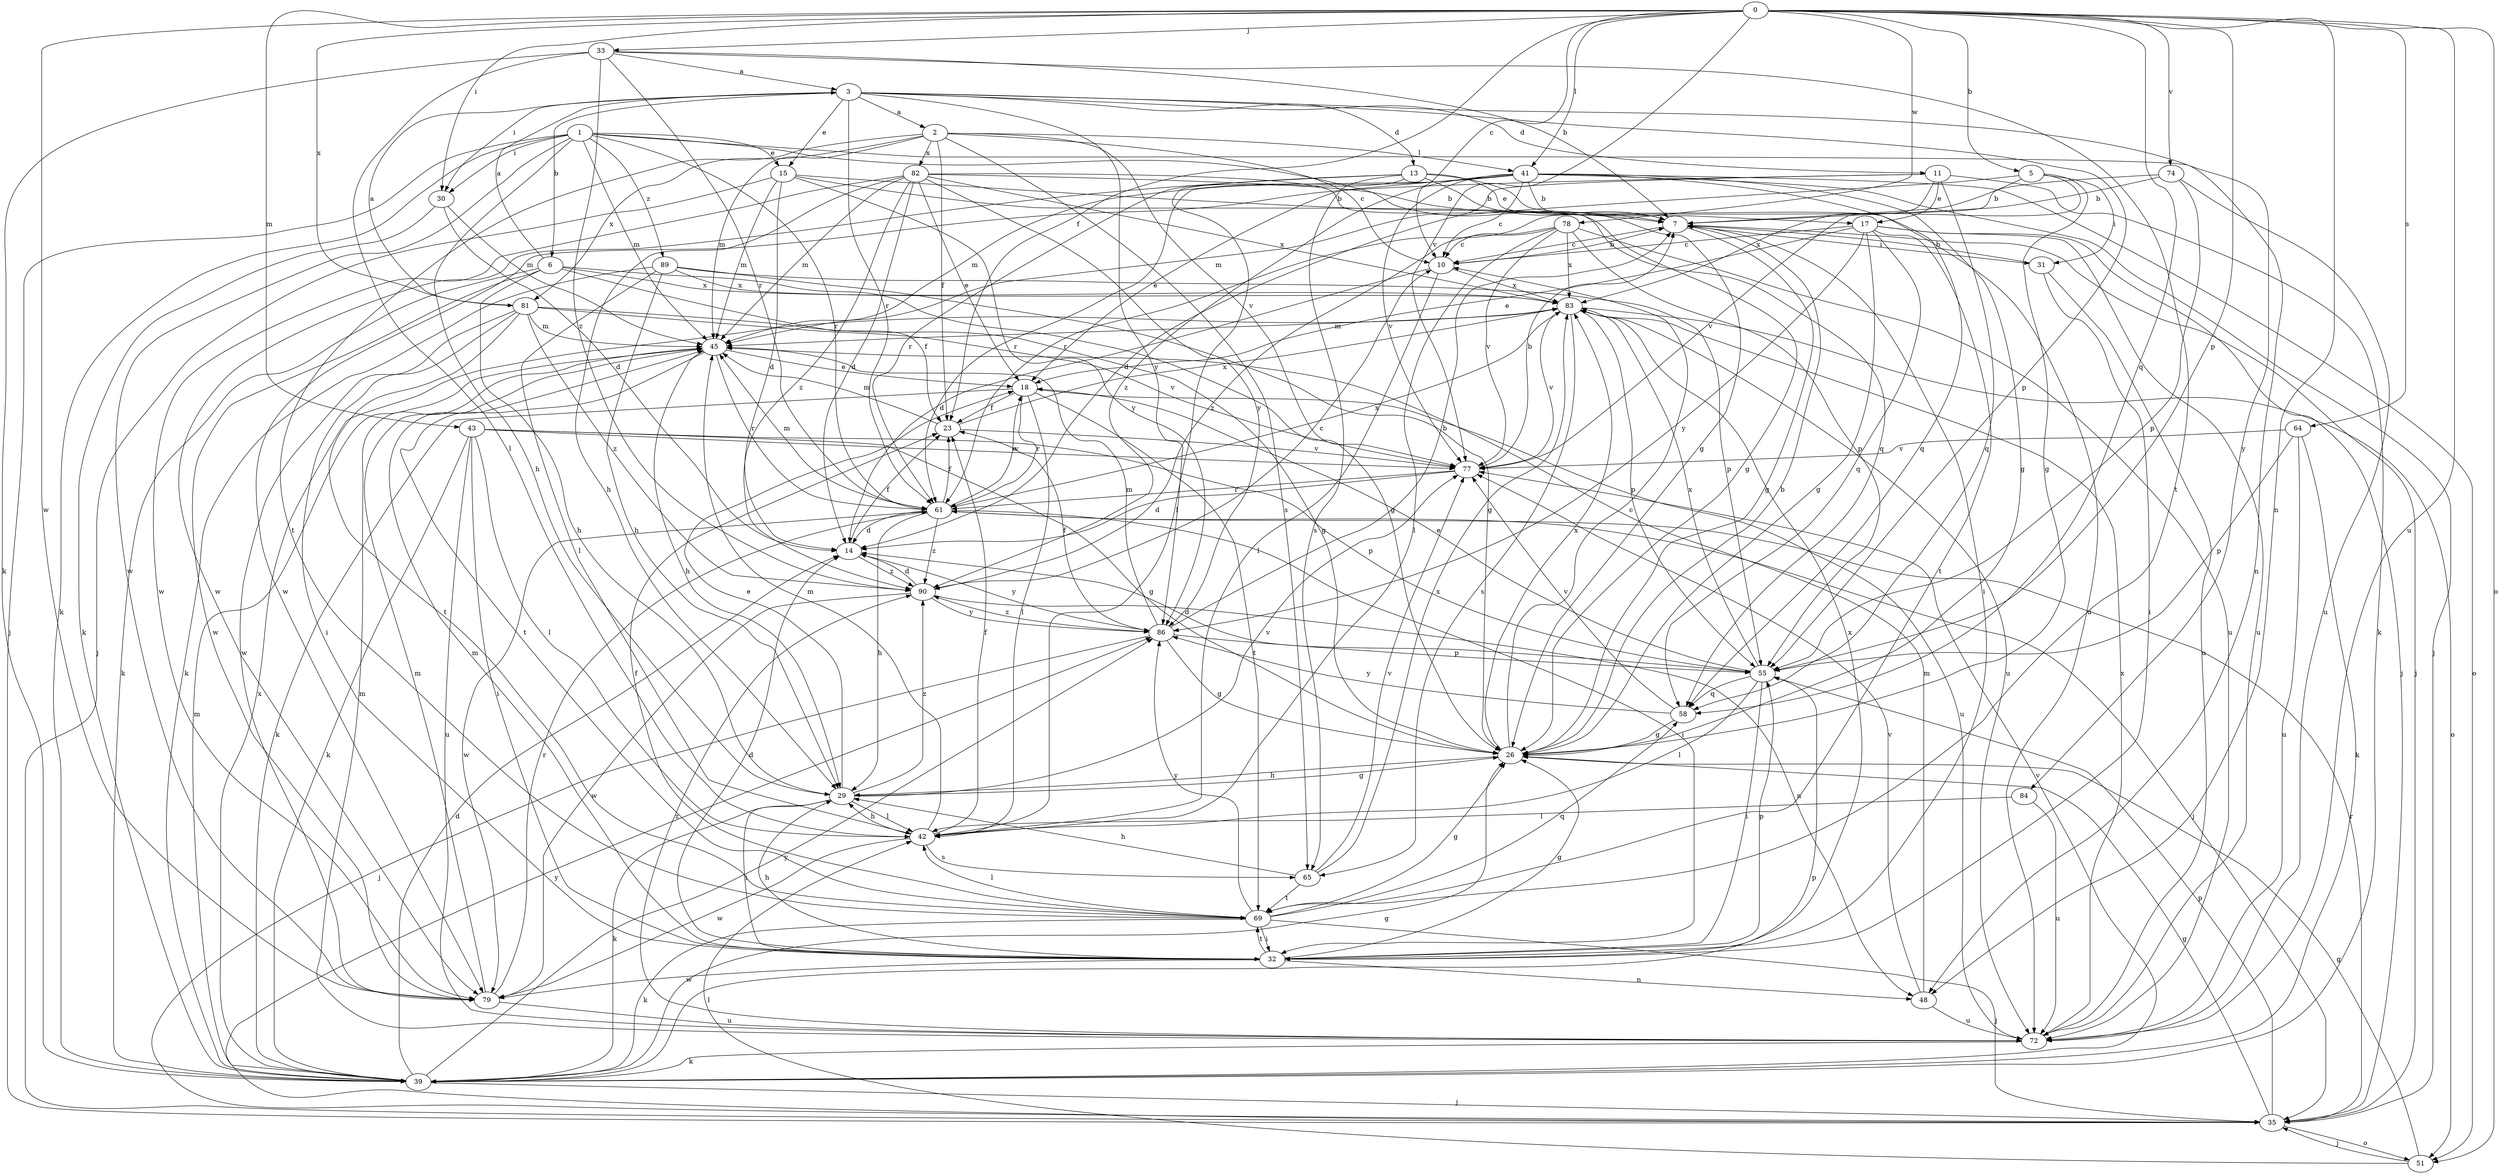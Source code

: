 strict digraph  {
0;
1;
2;
3;
5;
6;
7;
10;
11;
13;
14;
15;
17;
18;
23;
26;
29;
30;
31;
32;
33;
35;
39;
41;
42;
43;
45;
48;
51;
55;
58;
61;
64;
65;
69;
72;
74;
77;
78;
79;
81;
82;
83;
84;
86;
89;
90;
0 -> 5  [label=b];
0 -> 10  [label=c];
0 -> 23  [label=f];
0 -> 30  [label=i];
0 -> 33  [label=j];
0 -> 41  [label=l];
0 -> 43  [label=m];
0 -> 48  [label=n];
0 -> 51  [label=o];
0 -> 55  [label=p];
0 -> 58  [label=q];
0 -> 64  [label=s];
0 -> 72  [label=u];
0 -> 74  [label=v];
0 -> 77  [label=v];
0 -> 78  [label=w];
0 -> 79  [label=w];
0 -> 81  [label=x];
1 -> 15  [label=e];
1 -> 26  [label=g];
1 -> 29  [label=h];
1 -> 30  [label=i];
1 -> 35  [label=j];
1 -> 39  [label=k];
1 -> 45  [label=m];
1 -> 48  [label=n];
1 -> 61  [label=r];
1 -> 79  [label=w];
1 -> 89  [label=z];
2 -> 10  [label=c];
2 -> 23  [label=f];
2 -> 41  [label=l];
2 -> 45  [label=m];
2 -> 65  [label=s];
2 -> 69  [label=t];
2 -> 77  [label=v];
2 -> 81  [label=x];
2 -> 82  [label=x];
3 -> 2  [label=a];
3 -> 6  [label=b];
3 -> 11  [label=d];
3 -> 13  [label=d];
3 -> 15  [label=e];
3 -> 30  [label=i];
3 -> 55  [label=p];
3 -> 61  [label=r];
3 -> 84  [label=y];
3 -> 86  [label=y];
5 -> 7  [label=b];
5 -> 14  [label=d];
5 -> 26  [label=g];
5 -> 31  [label=i];
5 -> 77  [label=v];
6 -> 3  [label=a];
6 -> 23  [label=f];
6 -> 26  [label=g];
6 -> 29  [label=h];
6 -> 39  [label=k];
6 -> 79  [label=w];
6 -> 83  [label=x];
7 -> 10  [label=c];
7 -> 26  [label=g];
7 -> 31  [label=i];
7 -> 32  [label=i];
7 -> 35  [label=j];
10 -> 7  [label=b];
10 -> 14  [label=d];
10 -> 42  [label=l];
10 -> 83  [label=x];
11 -> 17  [label=e];
11 -> 39  [label=k];
11 -> 45  [label=m];
11 -> 58  [label=q];
11 -> 79  [label=w];
11 -> 83  [label=x];
13 -> 7  [label=b];
13 -> 17  [label=e];
13 -> 42  [label=l];
13 -> 61  [label=r];
13 -> 65  [label=s];
13 -> 72  [label=u];
13 -> 79  [label=w];
14 -> 23  [label=f];
14 -> 86  [label=y];
14 -> 90  [label=z];
15 -> 7  [label=b];
15 -> 14  [label=d];
15 -> 35  [label=j];
15 -> 45  [label=m];
15 -> 58  [label=q];
15 -> 86  [label=y];
17 -> 10  [label=c];
17 -> 18  [label=e];
17 -> 26  [label=g];
17 -> 35  [label=j];
17 -> 58  [label=q];
17 -> 69  [label=t];
17 -> 72  [label=u];
17 -> 86  [label=y];
18 -> 23  [label=f];
18 -> 39  [label=k];
18 -> 42  [label=l];
18 -> 61  [label=r];
18 -> 69  [label=t];
18 -> 72  [label=u];
23 -> 45  [label=m];
23 -> 77  [label=v];
23 -> 83  [label=x];
26 -> 7  [label=b];
26 -> 10  [label=c];
26 -> 29  [label=h];
26 -> 83  [label=x];
29 -> 18  [label=e];
29 -> 26  [label=g];
29 -> 32  [label=i];
29 -> 39  [label=k];
29 -> 42  [label=l];
29 -> 77  [label=v];
29 -> 90  [label=z];
30 -> 14  [label=d];
30 -> 39  [label=k];
30 -> 45  [label=m];
31 -> 7  [label=b];
31 -> 32  [label=i];
31 -> 72  [label=u];
32 -> 14  [label=d];
32 -> 26  [label=g];
32 -> 29  [label=h];
32 -> 45  [label=m];
32 -> 48  [label=n];
32 -> 55  [label=p];
32 -> 69  [label=t];
32 -> 79  [label=w];
32 -> 83  [label=x];
33 -> 3  [label=a];
33 -> 7  [label=b];
33 -> 39  [label=k];
33 -> 42  [label=l];
33 -> 61  [label=r];
33 -> 69  [label=t];
33 -> 90  [label=z];
35 -> 26  [label=g];
35 -> 51  [label=o];
35 -> 55  [label=p];
35 -> 61  [label=r];
35 -> 86  [label=y];
39 -> 14  [label=d];
39 -> 26  [label=g];
39 -> 35  [label=j];
39 -> 45  [label=m];
39 -> 55  [label=p];
39 -> 77  [label=v];
39 -> 83  [label=x];
39 -> 86  [label=y];
41 -> 7  [label=b];
41 -> 10  [label=c];
41 -> 18  [label=e];
41 -> 26  [label=g];
41 -> 35  [label=j];
41 -> 45  [label=m];
41 -> 51  [label=o];
41 -> 58  [label=q];
41 -> 61  [label=r];
41 -> 77  [label=v];
41 -> 90  [label=z];
42 -> 23  [label=f];
42 -> 29  [label=h];
42 -> 45  [label=m];
42 -> 65  [label=s];
42 -> 79  [label=w];
43 -> 26  [label=g];
43 -> 32  [label=i];
43 -> 39  [label=k];
43 -> 42  [label=l];
43 -> 55  [label=p];
43 -> 72  [label=u];
43 -> 77  [label=v];
45 -> 18  [label=e];
45 -> 29  [label=h];
45 -> 61  [label=r];
45 -> 69  [label=t];
48 -> 45  [label=m];
48 -> 72  [label=u];
48 -> 77  [label=v];
51 -> 26  [label=g];
51 -> 35  [label=j];
51 -> 42  [label=l];
55 -> 14  [label=d];
55 -> 18  [label=e];
55 -> 32  [label=i];
55 -> 42  [label=l];
55 -> 58  [label=q];
55 -> 83  [label=x];
58 -> 26  [label=g];
58 -> 77  [label=v];
58 -> 86  [label=y];
61 -> 14  [label=d];
61 -> 18  [label=e];
61 -> 23  [label=f];
61 -> 29  [label=h];
61 -> 32  [label=i];
61 -> 35  [label=j];
61 -> 45  [label=m];
61 -> 79  [label=w];
61 -> 83  [label=x];
61 -> 90  [label=z];
64 -> 39  [label=k];
64 -> 55  [label=p];
64 -> 72  [label=u];
64 -> 77  [label=v];
65 -> 29  [label=h];
65 -> 69  [label=t];
65 -> 77  [label=v];
65 -> 83  [label=x];
69 -> 23  [label=f];
69 -> 26  [label=g];
69 -> 32  [label=i];
69 -> 35  [label=j];
69 -> 39  [label=k];
69 -> 42  [label=l];
69 -> 58  [label=q];
69 -> 86  [label=y];
72 -> 39  [label=k];
72 -> 45  [label=m];
72 -> 83  [label=x];
72 -> 90  [label=z];
74 -> 7  [label=b];
74 -> 55  [label=p];
74 -> 61  [label=r];
74 -> 72  [label=u];
77 -> 7  [label=b];
77 -> 14  [label=d];
77 -> 61  [label=r];
78 -> 10  [label=c];
78 -> 42  [label=l];
78 -> 55  [label=p];
78 -> 72  [label=u];
78 -> 77  [label=v];
78 -> 83  [label=x];
78 -> 90  [label=z];
79 -> 45  [label=m];
79 -> 61  [label=r];
79 -> 72  [label=u];
81 -> 3  [label=a];
81 -> 26  [label=g];
81 -> 32  [label=i];
81 -> 45  [label=m];
81 -> 69  [label=t];
81 -> 77  [label=v];
81 -> 79  [label=w];
81 -> 90  [label=z];
82 -> 7  [label=b];
82 -> 14  [label=d];
82 -> 18  [label=e];
82 -> 26  [label=g];
82 -> 29  [label=h];
82 -> 45  [label=m];
82 -> 79  [label=w];
82 -> 83  [label=x];
82 -> 86  [label=y];
82 -> 90  [label=z];
83 -> 45  [label=m];
83 -> 51  [label=o];
83 -> 55  [label=p];
83 -> 65  [label=s];
83 -> 72  [label=u];
83 -> 77  [label=v];
84 -> 42  [label=l];
84 -> 72  [label=u];
86 -> 7  [label=b];
86 -> 23  [label=f];
86 -> 26  [label=g];
86 -> 35  [label=j];
86 -> 45  [label=m];
86 -> 55  [label=p];
86 -> 90  [label=z];
89 -> 26  [label=g];
89 -> 29  [label=h];
89 -> 39  [label=k];
89 -> 42  [label=l];
89 -> 55  [label=p];
89 -> 83  [label=x];
90 -> 10  [label=c];
90 -> 14  [label=d];
90 -> 48  [label=n];
90 -> 79  [label=w];
90 -> 86  [label=y];
}
